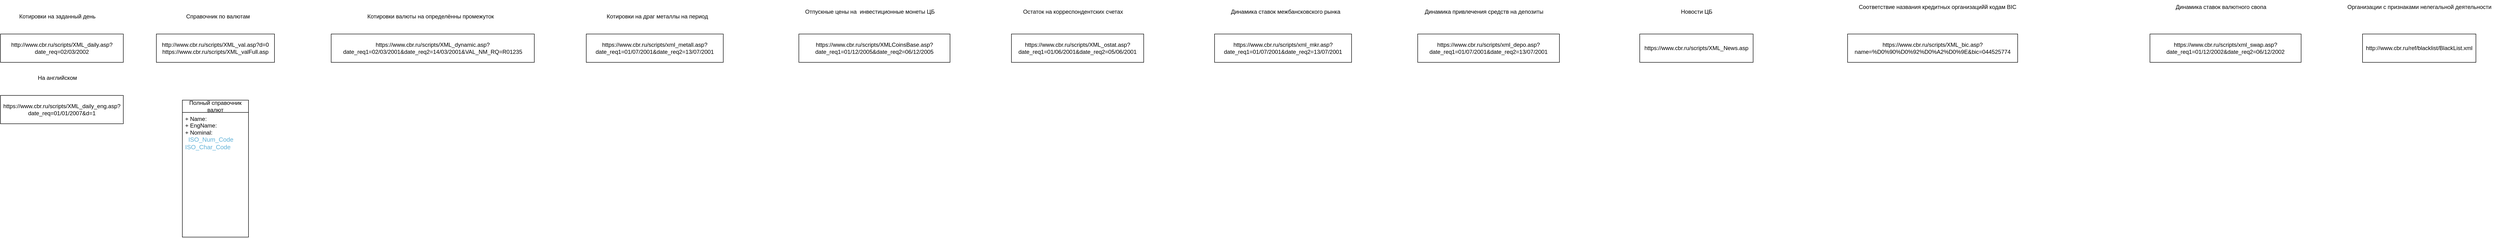 <mxfile version="24.2.5" type="device" pages="2">
  <diagram name="Данные" id="uUf6EQs1kcrDvIb6dVV7">
    <mxGraphModel dx="1434" dy="2125" grid="1" gridSize="10" guides="1" tooltips="1" connect="1" arrows="1" fold="1" page="1" pageScale="1" pageWidth="827" pageHeight="1169" math="0" shadow="0">
      <root>
        <mxCell id="0" />
        <mxCell id="1" parent="0" />
        <UserObject label="http://www.cbr.ru/scripts/XML_daily.asp?date_req=02/03/2002" link="http://www.cbr.ru/scripts/XML_daily.asp?date_req=02/03/2002" id="xzMHXaP5jz5i9Grid5IY-1">
          <mxCell style="rounded=0;whiteSpace=wrap;html=1;" parent="1" vertex="1">
            <mxGeometry x="60" y="50" width="260" height="60" as="geometry" />
          </mxCell>
        </UserObject>
        <mxCell id="xzMHXaP5jz5i9Grid5IY-3" value="Котировки на заданный день" style="text;html=1;align=center;verticalAlign=middle;resizable=0;points=[];autosize=1;strokeColor=none;fillColor=none;" parent="1" vertex="1">
          <mxGeometry x="85" y="-2" width="190" height="30" as="geometry" />
        </mxCell>
        <mxCell id="xzMHXaP5jz5i9Grid5IY-4" value="http://www.cbr.ru/scripts/XML_val.asp?d=0&lt;div&gt;https://www.cbr.ru/scripts/XML_valFull.asp&lt;br&gt;&lt;/div&gt;" style="rounded=0;whiteSpace=wrap;html=1;" parent="1" vertex="1">
          <mxGeometry x="390" y="50" width="250" height="60" as="geometry" />
        </mxCell>
        <mxCell id="xzMHXaP5jz5i9Grid5IY-5" value="Справочник по валютам" style="text;html=1;align=center;verticalAlign=middle;resizable=0;points=[];autosize=1;strokeColor=none;fillColor=none;" parent="1" vertex="1">
          <mxGeometry x="440" y="-2" width="160" height="30" as="geometry" />
        </mxCell>
        <mxCell id="xzMHXaP5jz5i9Grid5IY-6" value="https://www.cbr.ru/scripts/XML_dynamic.asp?date_req1=02/03/2001&amp;amp;date_req2=14/03/2001&amp;amp;VAL_NM_RQ=R01235" style="rounded=0;whiteSpace=wrap;html=1;" parent="1" vertex="1">
          <mxGeometry x="760" y="50" width="430" height="60" as="geometry" />
        </mxCell>
        <mxCell id="xzMHXaP5jz5i9Grid5IY-7" value="https://www.cbr.ru/scripts/XML_daily_eng.asp?date_req=01/01/2007&amp;amp;d=1" style="rounded=0;whiteSpace=wrap;html=1;" parent="1" vertex="1">
          <mxGeometry x="60" y="180" width="260" height="60" as="geometry" />
        </mxCell>
        <mxCell id="xzMHXaP5jz5i9Grid5IY-8" value="На английском" style="text;html=1;align=center;verticalAlign=middle;resizable=0;points=[];autosize=1;strokeColor=none;fillColor=none;" parent="1" vertex="1">
          <mxGeometry x="125" y="128" width="110" height="30" as="geometry" />
        </mxCell>
        <mxCell id="xzMHXaP5jz5i9Grid5IY-9" value="Котировки валюты на определённы промежуток" style="text;html=1;align=center;verticalAlign=middle;resizable=0;points=[];autosize=1;strokeColor=none;fillColor=none;" parent="1" vertex="1">
          <mxGeometry x="820" y="-2" width="300" height="30" as="geometry" />
        </mxCell>
        <mxCell id="xzMHXaP5jz5i9Grid5IY-10" value="https://www.cbr.ru/scripts/xml_metall.asp?date_req1=01/07/2001&amp;amp;date_req2=13/07/2001" style="rounded=0;whiteSpace=wrap;html=1;" parent="1" vertex="1">
          <mxGeometry x="1300" y="50" width="290" height="60" as="geometry" />
        </mxCell>
        <mxCell id="xzMHXaP5jz5i9Grid5IY-12" value="Котировки на драг металлы на период" style="text;html=1;align=center;verticalAlign=middle;resizable=0;points=[];autosize=1;strokeColor=none;fillColor=none;" parent="1" vertex="1">
          <mxGeometry x="1330" y="-2" width="240" height="30" as="geometry" />
        </mxCell>
        <mxCell id="xzMHXaP5jz5i9Grid5IY-13" value="https://www.cbr.ru/scripts/XMLCoinsBase.asp?date_req1=01/12/2005&amp;amp;date_req2=06/12/2005" style="rounded=0;whiteSpace=wrap;html=1;" parent="1" vertex="1">
          <mxGeometry x="1750" y="50" width="320" height="60" as="geometry" />
        </mxCell>
        <mxCell id="xzMHXaP5jz5i9Grid5IY-14" value="Отпускные цены на&amp;nbsp; инвестиционные монеты ЦБ" style="text;html=1;align=center;verticalAlign=middle;resizable=0;points=[];autosize=1;strokeColor=none;fillColor=none;" parent="1" vertex="1">
          <mxGeometry x="1750" y="-12" width="300" height="30" as="geometry" />
        </mxCell>
        <mxCell id="xzMHXaP5jz5i9Grid5IY-15" value="https://www.cbr.ru/scripts/XML_ostat.asp?date_req1=01/06/2001&amp;amp;date_req2=05/06/2001" style="rounded=0;whiteSpace=wrap;html=1;" parent="1" vertex="1">
          <mxGeometry x="2200" y="50" width="280" height="60" as="geometry" />
        </mxCell>
        <mxCell id="xzMHXaP5jz5i9Grid5IY-16" value="Остаток на корреспондентских счетах" style="text;html=1;align=center;verticalAlign=middle;resizable=0;points=[];autosize=1;strokeColor=none;fillColor=none;" parent="1" vertex="1">
          <mxGeometry x="2210" y="-12" width="240" height="30" as="geometry" />
        </mxCell>
        <mxCell id="xzMHXaP5jz5i9Grid5IY-17" value="https://www.cbr.ru/scripts/xml_mkr.asp?date_req1=01/07/2001&amp;amp;date_req2=13/07/2001" style="rounded=0;whiteSpace=wrap;html=1;" parent="1" vertex="1">
          <mxGeometry x="2630" y="50" width="290" height="60" as="geometry" />
        </mxCell>
        <mxCell id="xzMHXaP5jz5i9Grid5IY-18" value="Динамика ставок межбансковского рынка" style="text;html=1;align=center;verticalAlign=middle;resizable=0;points=[];autosize=1;strokeColor=none;fillColor=none;" parent="1" vertex="1">
          <mxGeometry x="2650" y="-12" width="260" height="30" as="geometry" />
        </mxCell>
        <mxCell id="xzMHXaP5jz5i9Grid5IY-19" value="https://www.cbr.ru/scripts/xml_depo.asp?date_req1=01/07/2001&amp;amp;date_req2=13/07/2001" style="rounded=0;whiteSpace=wrap;html=1;" parent="1" vertex="1">
          <mxGeometry x="3060" y="50" width="300" height="60" as="geometry" />
        </mxCell>
        <mxCell id="xzMHXaP5jz5i9Grid5IY-20" value="Динамика привлечения средств на депозиты" style="text;html=1;align=center;verticalAlign=middle;resizable=0;points=[];autosize=1;strokeColor=none;fillColor=none;" parent="1" vertex="1">
          <mxGeometry x="3060" y="-12" width="280" height="30" as="geometry" />
        </mxCell>
        <mxCell id="xzMHXaP5jz5i9Grid5IY-21" value="https://www.cbr.ru/scripts/XML_News.asp" style="rounded=0;whiteSpace=wrap;html=1;" parent="1" vertex="1">
          <mxGeometry x="3530" y="50" width="240" height="60" as="geometry" />
        </mxCell>
        <mxCell id="xzMHXaP5jz5i9Grid5IY-22" value="Новости ЦБ" style="text;html=1;align=center;verticalAlign=middle;resizable=0;points=[];autosize=1;strokeColor=none;fillColor=none;" parent="1" vertex="1">
          <mxGeometry x="3605" y="-12" width="90" height="30" as="geometry" />
        </mxCell>
        <mxCell id="xzMHXaP5jz5i9Grid5IY-23" value="https://www.cbr.ru/scripts/XML_bic.asp?name=%D0%90%D0%92%D0%A2%D0%9E&amp;amp;bic=044525774" style="rounded=0;whiteSpace=wrap;html=1;" parent="1" vertex="1">
          <mxGeometry x="3970" y="50" width="360" height="60" as="geometry" />
        </mxCell>
        <mxCell id="xzMHXaP5jz5i9Grid5IY-24" value="Соответствие названия кредитных организацийй кодам BIC" style="text;html=1;align=center;verticalAlign=middle;resizable=0;points=[];autosize=1;strokeColor=none;fillColor=none;" parent="1" vertex="1">
          <mxGeometry x="3975" y="-22" width="370" height="30" as="geometry" />
        </mxCell>
        <mxCell id="xzMHXaP5jz5i9Grid5IY-25" value="https://www.cbr.ru/scripts/xml_swap.asp?date_req1=01/12/2002&amp;amp;date_req2=06/12/2002" style="rounded=0;whiteSpace=wrap;html=1;" parent="1" vertex="1">
          <mxGeometry x="4610" y="50" width="320" height="60" as="geometry" />
        </mxCell>
        <mxCell id="xzMHXaP5jz5i9Grid5IY-26" value="Динамика ставок валютного свопа" style="text;html=1;align=center;verticalAlign=middle;resizable=0;points=[];autosize=1;strokeColor=none;fillColor=none;" parent="1" vertex="1">
          <mxGeometry x="4650" y="-22" width="220" height="30" as="geometry" />
        </mxCell>
        <mxCell id="xzMHXaP5jz5i9Grid5IY-27" value="http://www.cbr.ru/ref/blacklist/BlackList.xml" style="rounded=0;whiteSpace=wrap;html=1;" parent="1" vertex="1">
          <mxGeometry x="5060" y="50" width="240" height="60" as="geometry" />
        </mxCell>
        <mxCell id="xzMHXaP5jz5i9Grid5IY-28" value="Организации с признаками нелегальной деятельности" style="text;html=1;align=center;verticalAlign=middle;resizable=0;points=[];autosize=1;strokeColor=none;fillColor=none;" parent="1" vertex="1">
          <mxGeometry x="5010" y="-22" width="340" height="30" as="geometry" />
        </mxCell>
        <mxCell id="bFNP1yM5KpawLlq80af2-1" value="Полный справочник валют" style="swimlane;fontStyle=0;childLayout=stackLayout;horizontal=1;startSize=26;fillColor=none;horizontalStack=0;resizeParent=1;resizeParentMax=0;resizeLast=0;collapsible=1;marginBottom=0;whiteSpace=wrap;html=1;" vertex="1" parent="1">
          <mxGeometry x="445" y="190" width="140" height="290" as="geometry" />
        </mxCell>
        <mxCell id="bFNP1yM5KpawLlq80af2-2" value="+ Name:&lt;br&gt;&lt;div&gt;&lt;span style=&quot;background-color: initial;&quot;&gt;+ EngName:&lt;/span&gt;&lt;/div&gt;&lt;div&gt;&lt;span style=&quot;background-color: initial;&quot;&gt;+ Nominal:&lt;/span&gt;&lt;/div&gt;&lt;div&gt;&lt;span style=&quot;background-color: initial;&quot;&gt;&amp;nbsp;&lt;/span&gt;&amp;nbsp;&lt;span style=&quot;color: rgb(93, 176, 215); font-size: 13px; background-color: initial;&quot;&gt;&lt;font face=&quot;Helvetica&quot;&gt;ISO_Num_Code&lt;/font&gt;&lt;/span&gt;&lt;/div&gt;&lt;div&gt;&lt;span style=&quot;color: rgb(93, 176, 215); font-size: 13px;&quot;&gt;&lt;font face=&quot;Helvetica&quot;&gt;ISO_Char_Code&lt;/font&gt;&lt;/span&gt;&lt;span style=&quot;color: rgb(93, 176, 215); font-size: 13px; background-color: initial;&quot;&gt;&lt;font face=&quot;Helvetica&quot;&gt;&lt;br&gt;&lt;/font&gt;&lt;/span&gt;&lt;/div&gt;" style="text;strokeColor=none;fillColor=none;align=left;verticalAlign=top;spacingLeft=4;spacingRight=4;overflow=hidden;rotatable=0;points=[[0,0.5],[1,0.5]];portConstraint=eastwest;whiteSpace=wrap;html=1;" vertex="1" parent="bFNP1yM5KpawLlq80af2-1">
          <mxGeometry y="26" width="140" height="264" as="geometry" />
        </mxCell>
      </root>
    </mxGraphModel>
  </diagram>
  <diagram id="T5sGq86BqeaeyEGFOS8b" name="Строение приложения">
    <mxGraphModel dx="2261" dy="956" grid="1" gridSize="10" guides="1" tooltips="1" connect="1" arrows="1" fold="1" page="1" pageScale="1" pageWidth="827" pageHeight="1169" math="0" shadow="0">
      <root>
        <mxCell id="0" />
        <mxCell id="1" parent="0" />
        <mxCell id="q4rcMVzP77rr_2FDtEov-1" value="основное приложение&amp;nbsp;" style="rounded=1;whiteSpace=wrap;html=1;" vertex="1" parent="1">
          <mxGeometry x="300" y="30" width="120" height="60" as="geometry" />
        </mxCell>
        <mxCell id="q4rcMVzP77rr_2FDtEov-2" value="курсы валют на определённую дату" style="rounded=1;whiteSpace=wrap;html=1;" vertex="1" parent="1">
          <mxGeometry x="80" y="160" width="120" height="60" as="geometry" />
        </mxCell>
        <mxCell id="q4rcMVzP77rr_2FDtEov-3" value="Динамика курса валлюты" style="rounded=1;whiteSpace=wrap;html=1;" vertex="1" parent="1">
          <mxGeometry x="260" y="140" width="120" height="60" as="geometry" />
        </mxCell>
        <mxCell id="q4rcMVzP77rr_2FDtEov-4" value="Динамика цены драг металлов" style="rounded=1;whiteSpace=wrap;html=1;" vertex="1" parent="1">
          <mxGeometry x="440" y="140" width="120" height="60" as="geometry" />
        </mxCell>
        <mxCell id="viWOfbDzMb_GV3Swk_WH-1" value="Отпускные цены на инвест монеты" style="rounded=1;whiteSpace=wrap;html=1;" vertex="1" parent="1">
          <mxGeometry x="600" y="140" width="120" height="60" as="geometry" />
        </mxCell>
        <mxCell id="viWOfbDzMb_GV3Swk_WH-2" value="Справочник по валютам" style="rounded=1;whiteSpace=wrap;html=1;" vertex="1" parent="1">
          <mxGeometry x="-40" y="50" width="120" height="60" as="geometry" />
        </mxCell>
        <mxCell id="viWOfbDzMb_GV3Swk_WH-3" value="" style="endArrow=classic;html=1;rounded=0;" edge="1" parent="1" source="q4rcMVzP77rr_2FDtEov-3" target="viWOfbDzMb_GV3Swk_WH-2">
          <mxGeometry width="50" height="50" relative="1" as="geometry">
            <mxPoint x="-30" y="370" as="sourcePoint" />
            <mxPoint x="20" y="320" as="targetPoint" />
          </mxGeometry>
        </mxCell>
        <mxCell id="viWOfbDzMb_GV3Swk_WH-4" value="" style="endArrow=classic;html=1;rounded=0;" edge="1" parent="1" source="q4rcMVzP77rr_2FDtEov-2" target="viWOfbDzMb_GV3Swk_WH-2">
          <mxGeometry width="50" height="50" relative="1" as="geometry">
            <mxPoint x="-170" y="320" as="sourcePoint" />
            <mxPoint x="-120" y="270" as="targetPoint" />
          </mxGeometry>
        </mxCell>
        <mxCell id="viWOfbDzMb_GV3Swk_WH-5" value="" style="endArrow=classic;html=1;rounded=0;" edge="1" parent="1" source="q4rcMVzP77rr_2FDtEov-1" target="viWOfbDzMb_GV3Swk_WH-1">
          <mxGeometry width="50" height="50" relative="1" as="geometry">
            <mxPoint x="360" y="470" as="sourcePoint" />
            <mxPoint x="410" y="420" as="targetPoint" />
          </mxGeometry>
        </mxCell>
        <mxCell id="viWOfbDzMb_GV3Swk_WH-6" value="" style="endArrow=classic;html=1;rounded=0;" edge="1" parent="1" source="q4rcMVzP77rr_2FDtEov-1" target="q4rcMVzP77rr_2FDtEov-4">
          <mxGeometry width="50" height="50" relative="1" as="geometry">
            <mxPoint x="30" y="400" as="sourcePoint" />
            <mxPoint x="80" y="350" as="targetPoint" />
          </mxGeometry>
        </mxCell>
        <mxCell id="viWOfbDzMb_GV3Swk_WH-7" value="" style="endArrow=classic;html=1;rounded=0;" edge="1" parent="1" source="q4rcMVzP77rr_2FDtEov-1" target="q4rcMVzP77rr_2FDtEov-3">
          <mxGeometry width="50" height="50" relative="1" as="geometry">
            <mxPoint x="-100" y="350" as="sourcePoint" />
            <mxPoint x="-50" y="300" as="targetPoint" />
          </mxGeometry>
        </mxCell>
        <mxCell id="viWOfbDzMb_GV3Swk_WH-8" value="" style="endArrow=classic;html=1;rounded=0;" edge="1" parent="1" source="q4rcMVzP77rr_2FDtEov-1" target="q4rcMVzP77rr_2FDtEov-2">
          <mxGeometry width="50" height="50" relative="1" as="geometry">
            <mxPoint x="-130" y="310" as="sourcePoint" />
            <mxPoint x="-80" y="260" as="targetPoint" />
          </mxGeometry>
        </mxCell>
      </root>
    </mxGraphModel>
  </diagram>
</mxfile>
